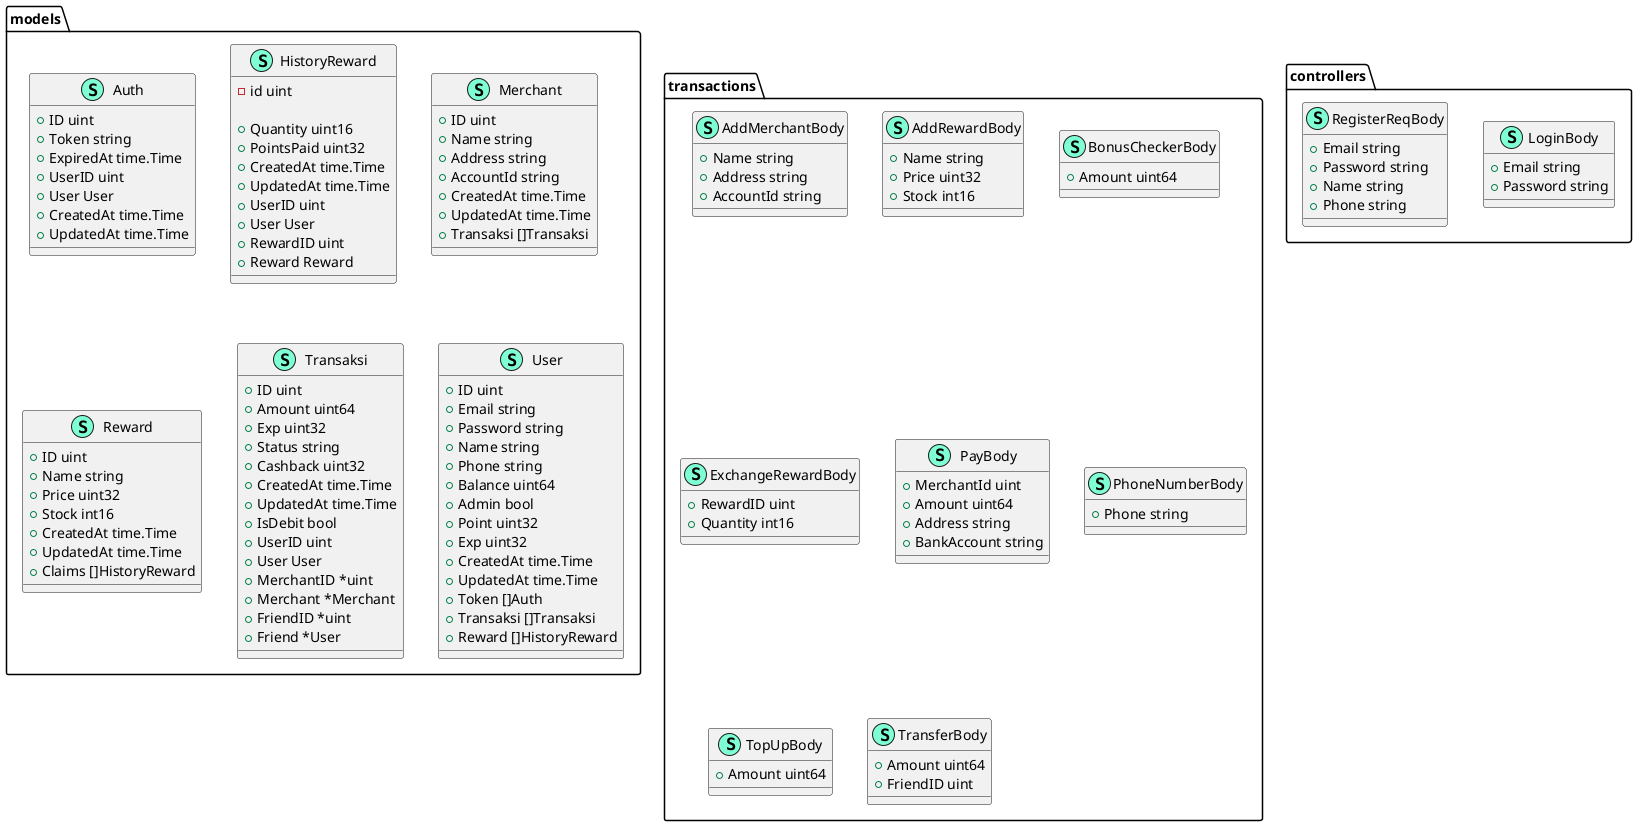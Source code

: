 @startuml
namespace controllers {
    class LoginBody << (S,Aquamarine) >> {
        + Email string
        + Password string

    }
    class RegisterReqBody << (S,Aquamarine) >> {
        + Email string
        + Password string
        + Name string
        + Phone string

    }
}


namespace models {
    class Auth << (S,Aquamarine) >> {
        + ID uint
        + Token string
        + ExpiredAt time.Time
        + UserID uint
        + User User
        + CreatedAt time.Time
        + UpdatedAt time.Time

    }
    class HistoryReward << (S,Aquamarine) >> {
        - id uint

        + Quantity uint16
        + PointsPaid uint32
        + CreatedAt time.Time
        + UpdatedAt time.Time
        + UserID uint
        + User User
        + RewardID uint
        + Reward Reward

    }
    class Merchant << (S,Aquamarine) >> {
        + ID uint
        + Name string
        + Address string
        + AccountId string
        + CreatedAt time.Time
        + UpdatedAt time.Time
        + Transaksi []Transaksi

    }
    class Reward << (S,Aquamarine) >> {
        + ID uint
        + Name string
        + Price uint32
        + Stock int16
        + CreatedAt time.Time
        + UpdatedAt time.Time
        + Claims []HistoryReward

    }
    class Transaksi << (S,Aquamarine) >> {
        + ID uint
        + Amount uint64
        + Exp uint32
        + Status string
        + Cashback uint32
        + CreatedAt time.Time
        + UpdatedAt time.Time
        + IsDebit bool
        + UserID uint
        + User User
        + MerchantID *uint
        + Merchant *Merchant
        + FriendID *uint
        + Friend *User

    }
    class User << (S,Aquamarine) >> {
        + ID uint
        + Email string
        + Password string
        + Name string
        + Phone string
        + Balance uint64
        + Admin bool
        + Point uint32
        + Exp uint32
        + CreatedAt time.Time
        + UpdatedAt time.Time
        + Token []Auth
        + Transaksi []Transaksi
        + Reward []HistoryReward

    }
}


namespace transactions {
    class AddMerchantBody << (S,Aquamarine) >> {
        + Name string
        + Address string
        + AccountId string

    }
    class AddRewardBody << (S,Aquamarine) >> {
        + Name string
        + Price uint32
        + Stock int16

    }
    class BonusCheckerBody << (S,Aquamarine) >> {
        + Amount uint64

    }
    class ExchangeRewardBody << (S,Aquamarine) >> {
        + RewardID uint
        + Quantity int16

    }
    class PayBody << (S,Aquamarine) >> {
        + MerchantId uint
        + Amount uint64
        + Address string
        + BankAccount string

    }
    class PhoneNumberBody << (S,Aquamarine) >> {
        + Phone string

    }
    class TopUpBody << (S,Aquamarine) >> {
        + Amount uint64

    }
    class TransferBody << (S,Aquamarine) >> {
        + Amount uint64
        + FriendID uint

    }
}


@enduml
